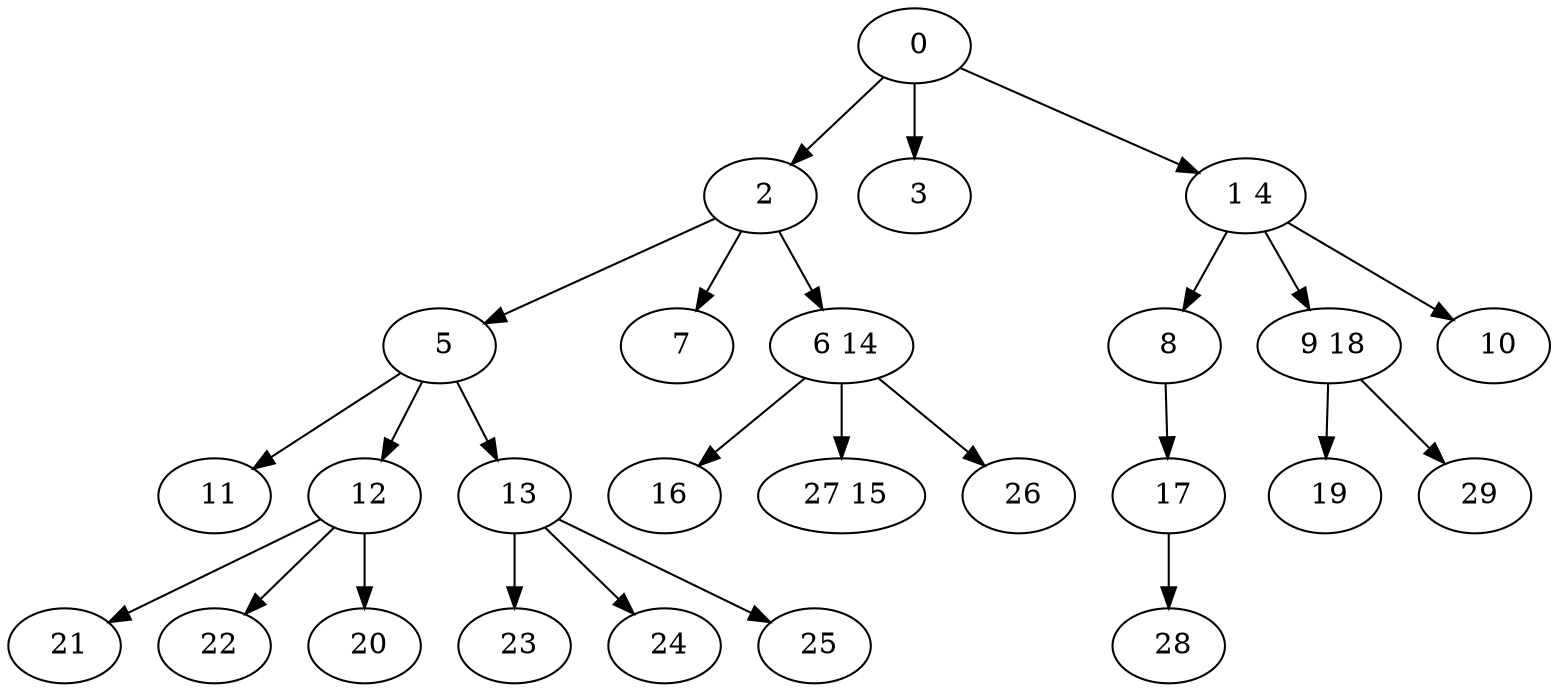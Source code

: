 digraph mytree {
" 0" -> " 2";
" 0" -> " 3";
" 0" -> " 1 4";
" 2" -> " 5";
" 2" -> " 7";
" 2" -> " 6 14";
" 3";
" 1 4" -> " 8";
" 1 4" -> " 9 18";
" 1 4" -> " 10";
" 5" -> " 11";
" 5" -> " 12";
" 5" -> " 13";
" 7";
" 6 14" -> " 16";
" 6 14" -> " 27 15";
" 6 14" -> " 26";
" 11";
" 12" -> " 21";
" 12" -> " 22";
" 12" -> " 20";
" 13" -> " 23";
" 13" -> " 24";
" 13" -> " 25";
" 8" -> " 17";
" 17" -> " 28";
" 21";
" 22";
" 23";
" 24";
" 25";
" 28";
" 20";
" 9 18" -> " 19";
" 9 18" -> " 29";
" 19";
" 29";
" 16";
" 27 15";
" 26";
" 10";
}
